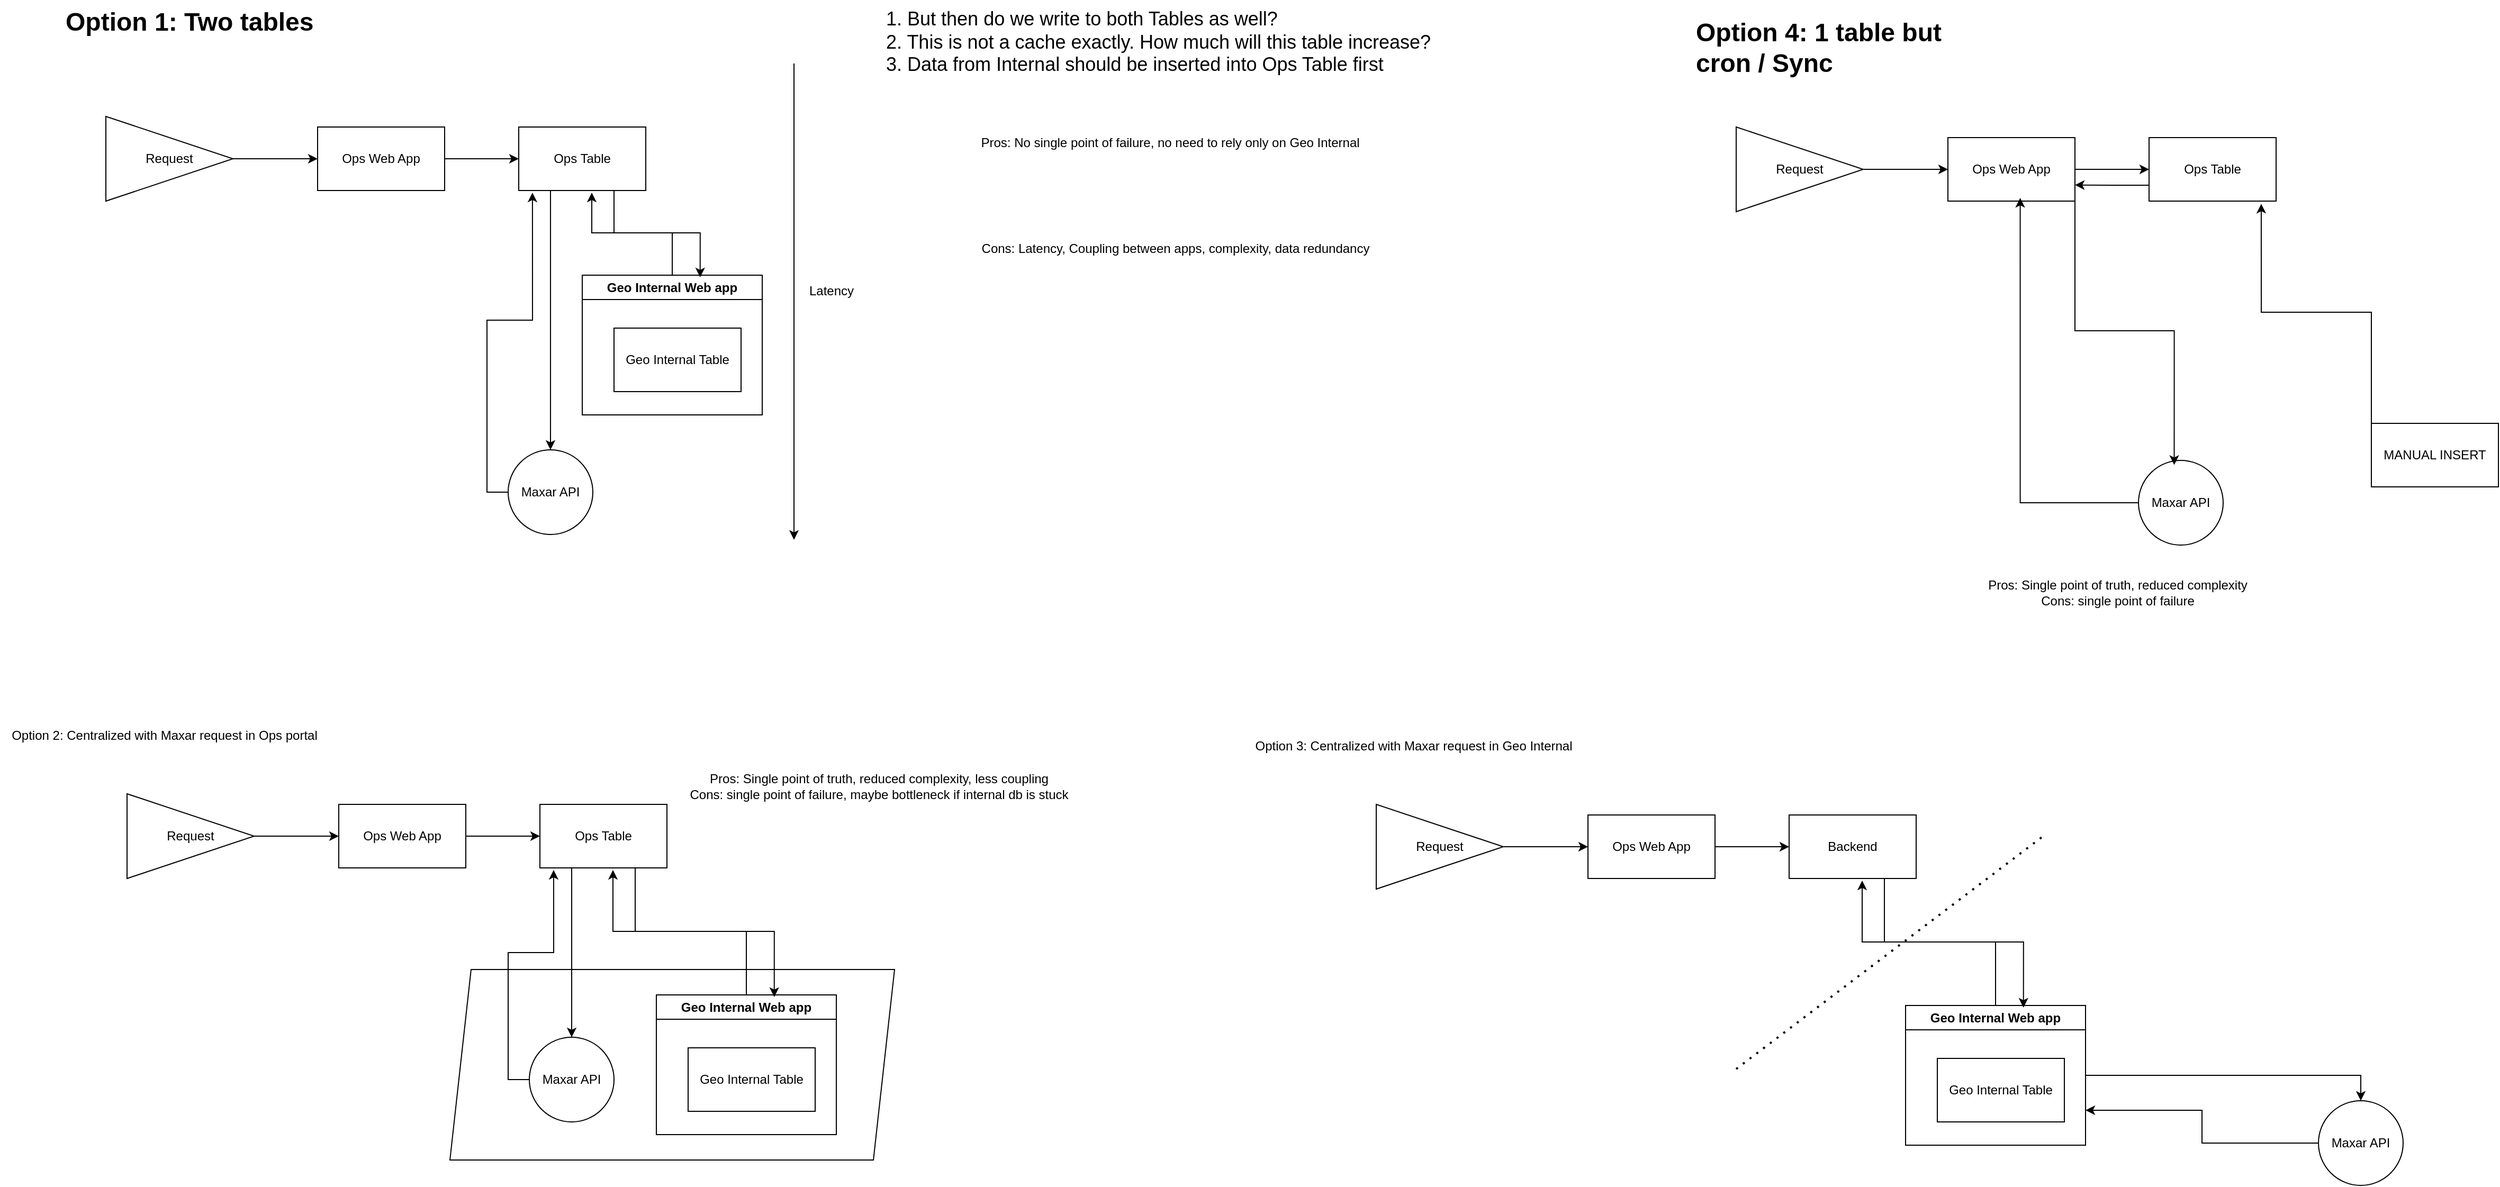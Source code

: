 <mxfile version="24.4.4" type="github">
  <diagram name="Page-1" id="rI2kh3Gkg-3g-Ctt-gzb">
    <mxGraphModel dx="3514" dy="953" grid="1" gridSize="10" guides="1" tooltips="1" connect="1" arrows="1" fold="1" page="1" pageScale="1" pageWidth="827" pageHeight="1169" math="0" shadow="0">
      <root>
        <mxCell id="0" />
        <mxCell id="1" parent="0" />
        <mxCell id="mPE-RRajF-i85CnaDNLj-49" value="" style="shape=parallelogram;perimeter=parallelogramPerimeter;whiteSpace=wrap;html=1;fixedSize=1;" vertex="1" parent="1">
          <mxGeometry x="-1215" y="946" width="420" height="180" as="geometry" />
        </mxCell>
        <mxCell id="mPE-RRajF-i85CnaDNLj-14" style="edgeStyle=orthogonalEdgeStyle;rounded=0;orthogonalLoop=1;jettySize=auto;html=1;exitX=1;exitY=0.5;exitDx=0;exitDy=0;entryX=0;entryY=0.5;entryDx=0;entryDy=0;" edge="1" parent="1" source="mPE-RRajF-i85CnaDNLj-1" target="mPE-RRajF-i85CnaDNLj-12">
          <mxGeometry relative="1" as="geometry" />
        </mxCell>
        <mxCell id="mPE-RRajF-i85CnaDNLj-1" value="Request" style="triangle;whiteSpace=wrap;html=1;" vertex="1" parent="1">
          <mxGeometry x="-1540" y="140" width="120" height="80" as="geometry" />
        </mxCell>
        <mxCell id="mPE-RRajF-i85CnaDNLj-5" value="&lt;h1 style=&quot;margin-top: 0px;&quot;&gt;Option 1: Two tables&lt;/h1&gt;" style="text;html=1;whiteSpace=wrap;overflow=hidden;rounded=0;" vertex="1" parent="1">
          <mxGeometry x="-1580" y="30" width="270" height="120" as="geometry" />
        </mxCell>
        <mxCell id="mPE-RRajF-i85CnaDNLj-18" style="edgeStyle=orthogonalEdgeStyle;rounded=0;orthogonalLoop=1;jettySize=auto;html=1;exitX=0.25;exitY=1;exitDx=0;exitDy=0;" edge="1" parent="1" source="mPE-RRajF-i85CnaDNLj-6" target="mPE-RRajF-i85CnaDNLj-7">
          <mxGeometry relative="1" as="geometry" />
        </mxCell>
        <mxCell id="mPE-RRajF-i85CnaDNLj-6" value="Ops Table" style="rounded=0;whiteSpace=wrap;html=1;" vertex="1" parent="1">
          <mxGeometry x="-1150" y="150" width="120" height="60" as="geometry" />
        </mxCell>
        <mxCell id="mPE-RRajF-i85CnaDNLj-7" value="Maxar API" style="ellipse;whiteSpace=wrap;html=1;aspect=fixed;" vertex="1" parent="1">
          <mxGeometry x="-1160" y="455" width="80" height="80" as="geometry" />
        </mxCell>
        <mxCell id="mPE-RRajF-i85CnaDNLj-10" value="" style="endArrow=classic;html=1;rounded=0;" edge="1" parent="1">
          <mxGeometry width="50" height="50" relative="1" as="geometry">
            <mxPoint x="-890" y="90" as="sourcePoint" />
            <mxPoint x="-890" y="540" as="targetPoint" />
          </mxGeometry>
        </mxCell>
        <mxCell id="mPE-RRajF-i85CnaDNLj-11" value="Latency" style="text;html=1;align=center;verticalAlign=middle;resizable=0;points=[];autosize=1;strokeColor=none;fillColor=none;" vertex="1" parent="1">
          <mxGeometry x="-890" y="290" width="70" height="30" as="geometry" />
        </mxCell>
        <mxCell id="mPE-RRajF-i85CnaDNLj-15" style="edgeStyle=orthogonalEdgeStyle;rounded=0;orthogonalLoop=1;jettySize=auto;html=1;exitX=1;exitY=0.5;exitDx=0;exitDy=0;entryX=0;entryY=0.5;entryDx=0;entryDy=0;" edge="1" parent="1" source="mPE-RRajF-i85CnaDNLj-12" target="mPE-RRajF-i85CnaDNLj-6">
          <mxGeometry relative="1" as="geometry" />
        </mxCell>
        <mxCell id="mPE-RRajF-i85CnaDNLj-12" value="Ops Web App" style="rounded=0;whiteSpace=wrap;html=1;" vertex="1" parent="1">
          <mxGeometry x="-1340" y="150" width="120" height="60" as="geometry" />
        </mxCell>
        <mxCell id="mPE-RRajF-i85CnaDNLj-13" value="Geo Internal Web app" style="swimlane;whiteSpace=wrap;html=1;" vertex="1" parent="1">
          <mxGeometry x="-1090" y="290" width="170" height="132" as="geometry" />
        </mxCell>
        <mxCell id="mPE-RRajF-i85CnaDNLj-2" value="Geo Internal Table" style="rounded=0;whiteSpace=wrap;html=1;" vertex="1" parent="mPE-RRajF-i85CnaDNLj-13">
          <mxGeometry x="30" y="50" width="120" height="60" as="geometry" />
        </mxCell>
        <mxCell id="mPE-RRajF-i85CnaDNLj-16" style="edgeStyle=orthogonalEdgeStyle;rounded=0;orthogonalLoop=1;jettySize=auto;html=1;exitX=0.75;exitY=1;exitDx=0;exitDy=0;entryX=0.655;entryY=0.015;entryDx=0;entryDy=0;entryPerimeter=0;" edge="1" parent="1" source="mPE-RRajF-i85CnaDNLj-6" target="mPE-RRajF-i85CnaDNLj-13">
          <mxGeometry relative="1" as="geometry" />
        </mxCell>
        <mxCell id="mPE-RRajF-i85CnaDNLj-17" style="edgeStyle=orthogonalEdgeStyle;rounded=0;orthogonalLoop=1;jettySize=auto;html=1;exitX=0.5;exitY=0;exitDx=0;exitDy=0;entryX=0.575;entryY=1.033;entryDx=0;entryDy=0;entryPerimeter=0;" edge="1" parent="1" source="mPE-RRajF-i85CnaDNLj-13" target="mPE-RRajF-i85CnaDNLj-6">
          <mxGeometry relative="1" as="geometry" />
        </mxCell>
        <mxCell id="mPE-RRajF-i85CnaDNLj-19" style="edgeStyle=orthogonalEdgeStyle;rounded=0;orthogonalLoop=1;jettySize=auto;html=1;exitX=0;exitY=0.5;exitDx=0;exitDy=0;entryX=0.108;entryY=1.033;entryDx=0;entryDy=0;entryPerimeter=0;" edge="1" parent="1" source="mPE-RRajF-i85CnaDNLj-7" target="mPE-RRajF-i85CnaDNLj-6">
          <mxGeometry relative="1" as="geometry" />
        </mxCell>
        <mxCell id="mPE-RRajF-i85CnaDNLj-20" value="&lt;font style=&quot;font-size: 18px;&quot;&gt;1. But then do we write to both Tables as well?&lt;/font&gt;&lt;div&gt;&lt;font style=&quot;font-size: 18px;&quot;&gt;2. This is not a cache exactly. How much will this table increase?&lt;/font&gt;&lt;/div&gt;&lt;div style=&quot;&quot;&gt;&lt;font style=&quot;font-size: 18px;&quot;&gt;3. Data from Internal should be inserted into Ops Table first&lt;/font&gt;&lt;/div&gt;" style="text;html=1;align=left;verticalAlign=middle;resizable=0;points=[];autosize=1;strokeColor=none;fillColor=none;" vertex="1" parent="1">
          <mxGeometry x="-805" y="30" width="540" height="80" as="geometry" />
        </mxCell>
        <mxCell id="mPE-RRajF-i85CnaDNLj-21" value="Pros: No single point of failure, no need to rely only on Geo Internal" style="text;html=1;align=center;verticalAlign=middle;resizable=0;points=[];autosize=1;strokeColor=none;fillColor=none;" vertex="1" parent="1">
          <mxGeometry x="-725" y="150" width="380" height="30" as="geometry" />
        </mxCell>
        <mxCell id="mPE-RRajF-i85CnaDNLj-22" value="Cons: Latency, Coupling between apps, complexity, data redundancy" style="text;html=1;align=center;verticalAlign=middle;resizable=0;points=[];autosize=1;strokeColor=none;fillColor=none;" vertex="1" parent="1">
          <mxGeometry x="-725" y="250" width="390" height="30" as="geometry" />
        </mxCell>
        <mxCell id="mPE-RRajF-i85CnaDNLj-24" value="Option 2: Centralized with Maxar request in Ops portal" style="text;html=1;align=center;verticalAlign=middle;resizable=0;points=[];autosize=1;strokeColor=none;fillColor=none;" vertex="1" parent="1">
          <mxGeometry x="-1640" y="710" width="310" height="30" as="geometry" />
        </mxCell>
        <mxCell id="mPE-RRajF-i85CnaDNLj-37" style="edgeStyle=orthogonalEdgeStyle;rounded=0;orthogonalLoop=1;jettySize=auto;html=1;exitX=1;exitY=0.5;exitDx=0;exitDy=0;entryX=0;entryY=0.5;entryDx=0;entryDy=0;" edge="1" parent="1" source="mPE-RRajF-i85CnaDNLj-38" target="mPE-RRajF-i85CnaDNLj-43">
          <mxGeometry relative="1" as="geometry" />
        </mxCell>
        <mxCell id="mPE-RRajF-i85CnaDNLj-38" value="Request" style="triangle;whiteSpace=wrap;html=1;" vertex="1" parent="1">
          <mxGeometry x="-1520" y="780" width="120" height="80" as="geometry" />
        </mxCell>
        <mxCell id="mPE-RRajF-i85CnaDNLj-39" style="edgeStyle=orthogonalEdgeStyle;rounded=0;orthogonalLoop=1;jettySize=auto;html=1;exitX=0.25;exitY=1;exitDx=0;exitDy=0;" edge="1" parent="1" source="mPE-RRajF-i85CnaDNLj-40" target="mPE-RRajF-i85CnaDNLj-41">
          <mxGeometry relative="1" as="geometry" />
        </mxCell>
        <mxCell id="mPE-RRajF-i85CnaDNLj-40" value="Ops Table" style="rounded=0;whiteSpace=wrap;html=1;" vertex="1" parent="1">
          <mxGeometry x="-1130" y="790" width="120" height="60" as="geometry" />
        </mxCell>
        <mxCell id="mPE-RRajF-i85CnaDNLj-41" value="Maxar API" style="ellipse;whiteSpace=wrap;html=1;aspect=fixed;" vertex="1" parent="1">
          <mxGeometry x="-1140" y="1010" width="80" height="80" as="geometry" />
        </mxCell>
        <mxCell id="mPE-RRajF-i85CnaDNLj-42" style="edgeStyle=orthogonalEdgeStyle;rounded=0;orthogonalLoop=1;jettySize=auto;html=1;exitX=1;exitY=0.5;exitDx=0;exitDy=0;entryX=0;entryY=0.5;entryDx=0;entryDy=0;" edge="1" parent="1" source="mPE-RRajF-i85CnaDNLj-43" target="mPE-RRajF-i85CnaDNLj-40">
          <mxGeometry relative="1" as="geometry" />
        </mxCell>
        <mxCell id="mPE-RRajF-i85CnaDNLj-43" value="Ops Web App" style="rounded=0;whiteSpace=wrap;html=1;" vertex="1" parent="1">
          <mxGeometry x="-1320" y="790" width="120" height="60" as="geometry" />
        </mxCell>
        <mxCell id="mPE-RRajF-i85CnaDNLj-44" value="Geo Internal Web app" style="swimlane;whiteSpace=wrap;html=1;" vertex="1" parent="1">
          <mxGeometry x="-1020" y="970" width="170" height="132" as="geometry" />
        </mxCell>
        <mxCell id="mPE-RRajF-i85CnaDNLj-45" value="Geo Internal Table" style="rounded=0;whiteSpace=wrap;html=1;" vertex="1" parent="mPE-RRajF-i85CnaDNLj-44">
          <mxGeometry x="30" y="50" width="120" height="60" as="geometry" />
        </mxCell>
        <mxCell id="mPE-RRajF-i85CnaDNLj-46" style="edgeStyle=orthogonalEdgeStyle;rounded=0;orthogonalLoop=1;jettySize=auto;html=1;exitX=0.75;exitY=1;exitDx=0;exitDy=0;entryX=0.655;entryY=0.015;entryDx=0;entryDy=0;entryPerimeter=0;" edge="1" parent="1" source="mPE-RRajF-i85CnaDNLj-40" target="mPE-RRajF-i85CnaDNLj-44">
          <mxGeometry relative="1" as="geometry" />
        </mxCell>
        <mxCell id="mPE-RRajF-i85CnaDNLj-47" style="edgeStyle=orthogonalEdgeStyle;rounded=0;orthogonalLoop=1;jettySize=auto;html=1;exitX=0.5;exitY=0;exitDx=0;exitDy=0;entryX=0.575;entryY=1.033;entryDx=0;entryDy=0;entryPerimeter=0;" edge="1" parent="1" source="mPE-RRajF-i85CnaDNLj-44" target="mPE-RRajF-i85CnaDNLj-40">
          <mxGeometry relative="1" as="geometry" />
        </mxCell>
        <mxCell id="mPE-RRajF-i85CnaDNLj-48" style="edgeStyle=orthogonalEdgeStyle;rounded=0;orthogonalLoop=1;jettySize=auto;html=1;exitX=0;exitY=0.5;exitDx=0;exitDy=0;entryX=0.108;entryY=1.033;entryDx=0;entryDy=0;entryPerimeter=0;" edge="1" parent="1" source="mPE-RRajF-i85CnaDNLj-41" target="mPE-RRajF-i85CnaDNLj-40">
          <mxGeometry relative="1" as="geometry" />
        </mxCell>
        <mxCell id="mPE-RRajF-i85CnaDNLj-50" value="Pros: Single point of truth, reduced complexity, less coupling&lt;div&gt;Cons: single point of failure, maybe bottleneck if internal db is stuck&lt;/div&gt;" style="text;html=1;align=center;verticalAlign=middle;resizable=0;points=[];autosize=1;strokeColor=none;fillColor=none;" vertex="1" parent="1">
          <mxGeometry x="-1000" y="753" width="380" height="40" as="geometry" />
        </mxCell>
        <mxCell id="mPE-RRajF-i85CnaDNLj-52" value="Option 3: Centralized with Maxar request in Geo Internal" style="text;html=1;align=center;verticalAlign=middle;resizable=0;points=[];autosize=1;strokeColor=none;fillColor=none;" vertex="1" parent="1">
          <mxGeometry x="-465" y="720" width="320" height="30" as="geometry" />
        </mxCell>
        <mxCell id="mPE-RRajF-i85CnaDNLj-53" style="edgeStyle=orthogonalEdgeStyle;rounded=0;orthogonalLoop=1;jettySize=auto;html=1;exitX=1;exitY=0.5;exitDx=0;exitDy=0;entryX=0;entryY=0.5;entryDx=0;entryDy=0;" edge="1" parent="1" source="mPE-RRajF-i85CnaDNLj-54" target="mPE-RRajF-i85CnaDNLj-59">
          <mxGeometry relative="1" as="geometry" />
        </mxCell>
        <mxCell id="mPE-RRajF-i85CnaDNLj-54" value="Request" style="triangle;whiteSpace=wrap;html=1;" vertex="1" parent="1">
          <mxGeometry x="-340" y="790" width="120" height="80" as="geometry" />
        </mxCell>
        <mxCell id="mPE-RRajF-i85CnaDNLj-56" value="Backend" style="rounded=0;whiteSpace=wrap;html=1;" vertex="1" parent="1">
          <mxGeometry x="50" y="800" width="120" height="60" as="geometry" />
        </mxCell>
        <mxCell id="mPE-RRajF-i85CnaDNLj-67" style="edgeStyle=orthogonalEdgeStyle;rounded=0;orthogonalLoop=1;jettySize=auto;html=1;exitX=0;exitY=0.5;exitDx=0;exitDy=0;entryX=1;entryY=0.75;entryDx=0;entryDy=0;" edge="1" parent="1" source="mPE-RRajF-i85CnaDNLj-57" target="mPE-RRajF-i85CnaDNLj-60">
          <mxGeometry relative="1" as="geometry" />
        </mxCell>
        <mxCell id="mPE-RRajF-i85CnaDNLj-57" value="Maxar API" style="ellipse;whiteSpace=wrap;html=1;aspect=fixed;" vertex="1" parent="1">
          <mxGeometry x="550" y="1070" width="80" height="80" as="geometry" />
        </mxCell>
        <mxCell id="mPE-RRajF-i85CnaDNLj-58" style="edgeStyle=orthogonalEdgeStyle;rounded=0;orthogonalLoop=1;jettySize=auto;html=1;exitX=1;exitY=0.5;exitDx=0;exitDy=0;entryX=0;entryY=0.5;entryDx=0;entryDy=0;" edge="1" parent="1" source="mPE-RRajF-i85CnaDNLj-59" target="mPE-RRajF-i85CnaDNLj-56">
          <mxGeometry relative="1" as="geometry" />
        </mxCell>
        <mxCell id="mPE-RRajF-i85CnaDNLj-59" value="Ops Web App" style="rounded=0;whiteSpace=wrap;html=1;" vertex="1" parent="1">
          <mxGeometry x="-140" y="800" width="120" height="60" as="geometry" />
        </mxCell>
        <mxCell id="mPE-RRajF-i85CnaDNLj-66" style="edgeStyle=orthogonalEdgeStyle;rounded=0;orthogonalLoop=1;jettySize=auto;html=1;exitX=1;exitY=0.5;exitDx=0;exitDy=0;entryX=0.5;entryY=0;entryDx=0;entryDy=0;" edge="1" parent="1" source="mPE-RRajF-i85CnaDNLj-60" target="mPE-RRajF-i85CnaDNLj-57">
          <mxGeometry relative="1" as="geometry" />
        </mxCell>
        <mxCell id="mPE-RRajF-i85CnaDNLj-60" value="Geo Internal Web app" style="swimlane;whiteSpace=wrap;html=1;" vertex="1" parent="1">
          <mxGeometry x="160" y="980" width="170" height="132" as="geometry" />
        </mxCell>
        <mxCell id="mPE-RRajF-i85CnaDNLj-61" value="Geo Internal Table" style="rounded=0;whiteSpace=wrap;html=1;" vertex="1" parent="mPE-RRajF-i85CnaDNLj-60">
          <mxGeometry x="30" y="50" width="120" height="60" as="geometry" />
        </mxCell>
        <mxCell id="mPE-RRajF-i85CnaDNLj-62" style="edgeStyle=orthogonalEdgeStyle;rounded=0;orthogonalLoop=1;jettySize=auto;html=1;exitX=0.75;exitY=1;exitDx=0;exitDy=0;entryX=0.655;entryY=0.015;entryDx=0;entryDy=0;entryPerimeter=0;" edge="1" parent="1" source="mPE-RRajF-i85CnaDNLj-56" target="mPE-RRajF-i85CnaDNLj-60">
          <mxGeometry relative="1" as="geometry" />
        </mxCell>
        <mxCell id="mPE-RRajF-i85CnaDNLj-63" style="edgeStyle=orthogonalEdgeStyle;rounded=0;orthogonalLoop=1;jettySize=auto;html=1;exitX=0.5;exitY=0;exitDx=0;exitDy=0;entryX=0.575;entryY=1.033;entryDx=0;entryDy=0;entryPerimeter=0;" edge="1" parent="1" source="mPE-RRajF-i85CnaDNLj-60" target="mPE-RRajF-i85CnaDNLj-56">
          <mxGeometry relative="1" as="geometry" />
        </mxCell>
        <mxCell id="mPE-RRajF-i85CnaDNLj-65" value="Pros: Single point of truth, reduced complexity&lt;div&gt;&lt;span style=&quot;background-color: initial;&quot;&gt;Cons: single point of failure&lt;/span&gt;&lt;/div&gt;" style="text;html=1;align=center;verticalAlign=middle;resizable=0;points=[];autosize=1;strokeColor=none;fillColor=none;" vertex="1" parent="1">
          <mxGeometry x="225" y="570" width="270" height="40" as="geometry" />
        </mxCell>
        <mxCell id="mPE-RRajF-i85CnaDNLj-68" value="" style="endArrow=none;dashed=1;html=1;dashPattern=1 3;strokeWidth=2;rounded=0;" edge="1" parent="1">
          <mxGeometry width="50" height="50" relative="1" as="geometry">
            <mxPoint y="1040" as="sourcePoint" />
            <mxPoint x="290" y="820" as="targetPoint" />
          </mxGeometry>
        </mxCell>
        <mxCell id="mPE-RRajF-i85CnaDNLj-69" style="edgeStyle=orthogonalEdgeStyle;rounded=0;orthogonalLoop=1;jettySize=auto;html=1;exitX=1;exitY=0.5;exitDx=0;exitDy=0;entryX=0;entryY=0.5;entryDx=0;entryDy=0;" edge="1" parent="1" source="mPE-RRajF-i85CnaDNLj-70" target="mPE-RRajF-i85CnaDNLj-76">
          <mxGeometry relative="1" as="geometry" />
        </mxCell>
        <mxCell id="mPE-RRajF-i85CnaDNLj-70" value="Request" style="triangle;whiteSpace=wrap;html=1;" vertex="1" parent="1">
          <mxGeometry y="150" width="120" height="80" as="geometry" />
        </mxCell>
        <mxCell id="mPE-RRajF-i85CnaDNLj-71" value="&lt;h1 style=&quot;margin-top: 0px;&quot;&gt;Option 4: 1 table but cron / Sync&lt;/h1&gt;" style="text;html=1;whiteSpace=wrap;overflow=hidden;rounded=0;" vertex="1" parent="1">
          <mxGeometry x="-40" y="40" width="270" height="120" as="geometry" />
        </mxCell>
        <mxCell id="mPE-RRajF-i85CnaDNLj-85" style="edgeStyle=orthogonalEdgeStyle;rounded=0;orthogonalLoop=1;jettySize=auto;html=1;exitX=0;exitY=0.75;exitDx=0;exitDy=0;" edge="1" parent="1" source="mPE-RRajF-i85CnaDNLj-73">
          <mxGeometry relative="1" as="geometry">
            <mxPoint x="320" y="204.778" as="targetPoint" />
          </mxGeometry>
        </mxCell>
        <mxCell id="mPE-RRajF-i85CnaDNLj-73" value="Ops Table" style="rounded=0;whiteSpace=wrap;html=1;" vertex="1" parent="1">
          <mxGeometry x="390" y="160" width="120" height="60" as="geometry" />
        </mxCell>
        <mxCell id="mPE-RRajF-i85CnaDNLj-74" value="Maxar API" style="ellipse;whiteSpace=wrap;html=1;aspect=fixed;" vertex="1" parent="1">
          <mxGeometry x="380" y="465" width="80" height="80" as="geometry" />
        </mxCell>
        <mxCell id="mPE-RRajF-i85CnaDNLj-75" style="edgeStyle=orthogonalEdgeStyle;rounded=0;orthogonalLoop=1;jettySize=auto;html=1;exitX=1;exitY=0.5;exitDx=0;exitDy=0;entryX=0;entryY=0.5;entryDx=0;entryDy=0;" edge="1" parent="1" source="mPE-RRajF-i85CnaDNLj-76" target="mPE-RRajF-i85CnaDNLj-73">
          <mxGeometry relative="1" as="geometry" />
        </mxCell>
        <mxCell id="mPE-RRajF-i85CnaDNLj-76" value="Ops Web App" style="rounded=0;whiteSpace=wrap;html=1;" vertex="1" parent="1">
          <mxGeometry x="200" y="160" width="120" height="60" as="geometry" />
        </mxCell>
        <mxCell id="mPE-RRajF-i85CnaDNLj-81" style="edgeStyle=orthogonalEdgeStyle;rounded=0;orthogonalLoop=1;jettySize=auto;html=1;exitX=0;exitY=0.5;exitDx=0;exitDy=0;entryX=0.569;entryY=0.95;entryDx=0;entryDy=0;entryPerimeter=0;" edge="1" parent="1" source="mPE-RRajF-i85CnaDNLj-74" target="mPE-RRajF-i85CnaDNLj-76">
          <mxGeometry relative="1" as="geometry" />
        </mxCell>
        <mxCell id="mPE-RRajF-i85CnaDNLj-82" value="MANUAL INSERT" style="rounded=0;whiteSpace=wrap;html=1;" vertex="1" parent="1">
          <mxGeometry x="600" y="430" width="120" height="60" as="geometry" />
        </mxCell>
        <mxCell id="mPE-RRajF-i85CnaDNLj-83" style="edgeStyle=orthogonalEdgeStyle;rounded=0;orthogonalLoop=1;jettySize=auto;html=1;exitX=0;exitY=0;exitDx=0;exitDy=0;entryX=0.883;entryY=1.043;entryDx=0;entryDy=0;entryPerimeter=0;" edge="1" parent="1" source="mPE-RRajF-i85CnaDNLj-82" target="mPE-RRajF-i85CnaDNLj-73">
          <mxGeometry relative="1" as="geometry" />
        </mxCell>
        <mxCell id="mPE-RRajF-i85CnaDNLj-84" style="edgeStyle=orthogonalEdgeStyle;rounded=0;orthogonalLoop=1;jettySize=auto;html=1;exitX=1;exitY=1;exitDx=0;exitDy=0;entryX=0.422;entryY=0.053;entryDx=0;entryDy=0;entryPerimeter=0;" edge="1" parent="1" source="mPE-RRajF-i85CnaDNLj-76" target="mPE-RRajF-i85CnaDNLj-74">
          <mxGeometry relative="1" as="geometry" />
        </mxCell>
      </root>
    </mxGraphModel>
  </diagram>
</mxfile>
